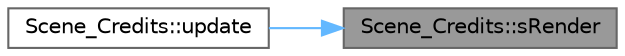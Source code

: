 digraph "Scene_Credits::sRender"
{
 // LATEX_PDF_SIZE
  bgcolor="transparent";
  edge [fontname=Helvetica,fontsize=10,labelfontname=Helvetica,labelfontsize=10];
  node [fontname=Helvetica,fontsize=10,shape=box,height=0.2,width=0.4];
  rankdir="RL";
  Node1 [id="Node000001",label="Scene_Credits::sRender",height=0.2,width=0.4,color="gray40", fillcolor="grey60", style="filled", fontcolor="black",tooltip="virtual method of the base class"];
  Node1 -> Node2 [id="edge2_Node000001_Node000002",dir="back",color="steelblue1",style="solid",tooltip=" "];
  Node2 [id="Node000002",label="Scene_Credits::update",height=0.2,width=0.4,color="grey40", fillcolor="white", style="filled",URL="$class_scene___credits.html#af989f5130f6792f59972670b32211b54",tooltip=" "];
}

